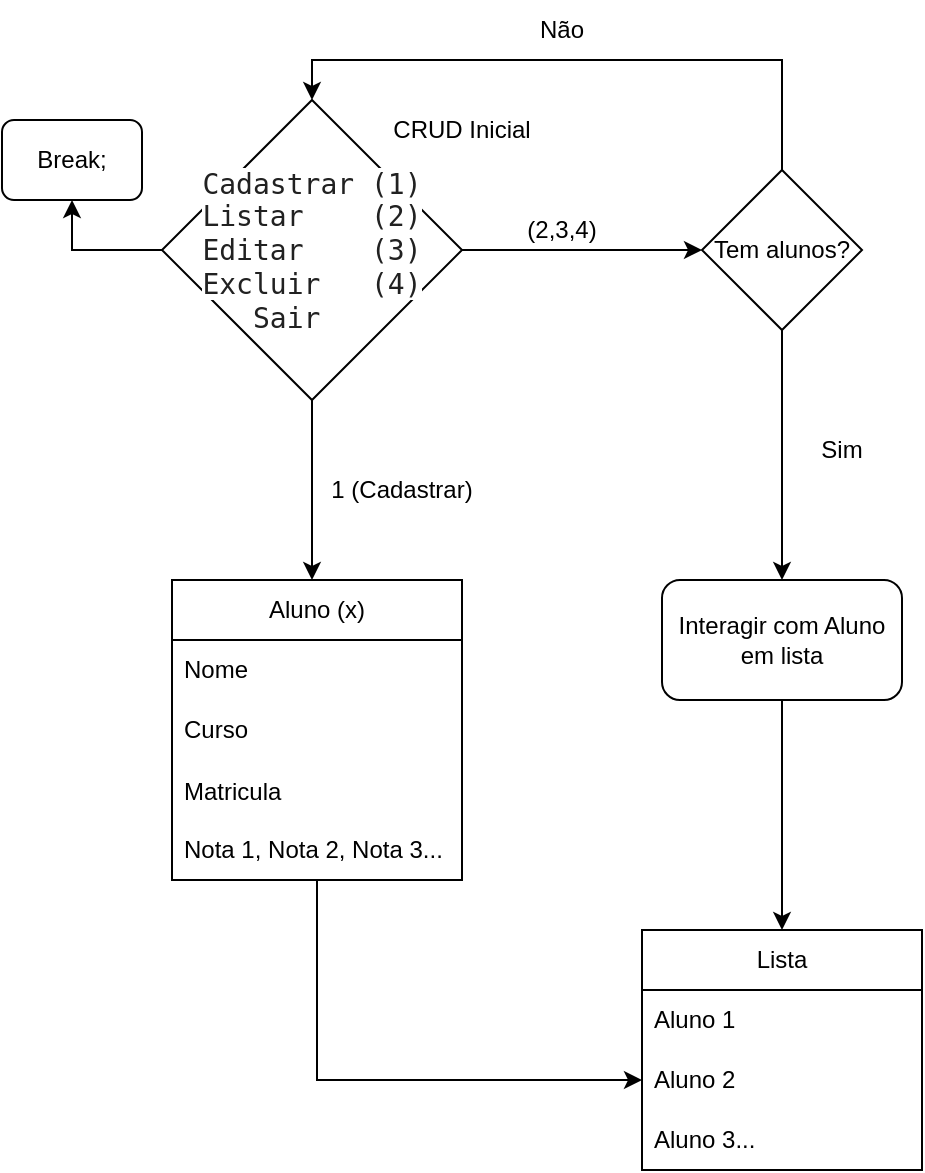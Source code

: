 <mxfile version="24.7.6">
  <diagram id="C5RBs43oDa-KdzZeNtuy" name="Page-1">
    <mxGraphModel dx="1135" dy="564" grid="1" gridSize="10" guides="1" tooltips="1" connect="1" arrows="1" fold="1" page="1" pageScale="1" pageWidth="827" pageHeight="1169" math="0" shadow="0">
      <root>
        <mxCell id="WIyWlLk6GJQsqaUBKTNV-0" />
        <mxCell id="WIyWlLk6GJQsqaUBKTNV-1" parent="WIyWlLk6GJQsqaUBKTNV-0" />
        <mxCell id="csAmGph3_gDk71kDCtUz-24" style="edgeStyle=orthogonalEdgeStyle;rounded=0;orthogonalLoop=1;jettySize=auto;html=1;entryX=0;entryY=0.5;entryDx=0;entryDy=0;" edge="1" parent="WIyWlLk6GJQsqaUBKTNV-1" source="csAmGph3_gDk71kDCtUz-8" target="csAmGph3_gDk71kDCtUz-30">
          <mxGeometry relative="1" as="geometry">
            <mxPoint x="490" y="485" as="targetPoint" />
          </mxGeometry>
        </mxCell>
        <mxCell id="csAmGph3_gDk71kDCtUz-8" value="Aluno (x)" style="swimlane;fontStyle=0;childLayout=stackLayout;horizontal=1;startSize=30;horizontalStack=0;resizeParent=1;resizeParentMax=0;resizeLast=0;collapsible=1;marginBottom=0;whiteSpace=wrap;html=1;verticalAlign=middle;swimlaneFillColor=none;gradientColor=none;" vertex="1" parent="WIyWlLk6GJQsqaUBKTNV-1">
          <mxGeometry x="285" y="410" width="145" height="150" as="geometry" />
        </mxCell>
        <mxCell id="csAmGph3_gDk71kDCtUz-9" value="Nome" style="text;strokeColor=none;fillColor=none;align=left;verticalAlign=middle;spacingLeft=4;spacingRight=4;overflow=hidden;points=[[0,0.5],[1,0.5]];portConstraint=eastwest;rotatable=0;whiteSpace=wrap;html=1;" vertex="1" parent="csAmGph3_gDk71kDCtUz-8">
          <mxGeometry y="30" width="145" height="30" as="geometry" />
        </mxCell>
        <mxCell id="csAmGph3_gDk71kDCtUz-10" value="Curso" style="text;strokeColor=none;fillColor=none;align=left;verticalAlign=middle;spacingLeft=4;spacingRight=4;overflow=hidden;points=[[0,0.5],[1,0.5]];portConstraint=eastwest;rotatable=0;whiteSpace=wrap;html=1;" vertex="1" parent="csAmGph3_gDk71kDCtUz-8">
          <mxGeometry y="60" width="145" height="30" as="geometry" />
        </mxCell>
        <mxCell id="csAmGph3_gDk71kDCtUz-11" value="Matricula&lt;div&gt;&lt;br&gt;&lt;/div&gt;&lt;div&gt;Nota 1, Nota 2, Nota 3...&lt;/div&gt;" style="text;strokeColor=none;fillColor=none;align=left;verticalAlign=middle;spacingLeft=4;spacingRight=4;overflow=hidden;points=[[0,0.5],[1,0.5]];portConstraint=eastwest;rotatable=0;whiteSpace=wrap;html=1;" vertex="1" parent="csAmGph3_gDk71kDCtUz-8">
          <mxGeometry y="90" width="145" height="60" as="geometry" />
        </mxCell>
        <mxCell id="csAmGph3_gDk71kDCtUz-4" style="edgeStyle=orthogonalEdgeStyle;rounded=0;orthogonalLoop=1;jettySize=auto;html=1;" edge="1" parent="WIyWlLk6GJQsqaUBKTNV-1" source="csAmGph3_gDk71kDCtUz-1">
          <mxGeometry relative="1" as="geometry">
            <mxPoint x="355" y="410" as="targetPoint" />
          </mxGeometry>
        </mxCell>
        <mxCell id="csAmGph3_gDk71kDCtUz-17" style="edgeStyle=orthogonalEdgeStyle;rounded=0;orthogonalLoop=1;jettySize=auto;html=1;entryX=0;entryY=0.5;entryDx=0;entryDy=0;" edge="1" parent="WIyWlLk6GJQsqaUBKTNV-1" source="csAmGph3_gDk71kDCtUz-1" target="csAmGph3_gDk71kDCtUz-16">
          <mxGeometry relative="1" as="geometry">
            <mxPoint x="520" y="245" as="targetPoint" />
          </mxGeometry>
        </mxCell>
        <mxCell id="csAmGph3_gDk71kDCtUz-36" style="edgeStyle=orthogonalEdgeStyle;rounded=0;orthogonalLoop=1;jettySize=auto;html=1;entryX=0.5;entryY=1;entryDx=0;entryDy=0;" edge="1" parent="WIyWlLk6GJQsqaUBKTNV-1" source="csAmGph3_gDk71kDCtUz-1" target="csAmGph3_gDk71kDCtUz-37">
          <mxGeometry relative="1" as="geometry">
            <mxPoint x="260" y="200" as="targetPoint" />
          </mxGeometry>
        </mxCell>
        <mxCell id="csAmGph3_gDk71kDCtUz-1" value="&lt;span style=&quot;color: rgb(33, 33, 33); font-family: monospace; font-size: 14px; text-align: start; white-space: pre; background-color: rgb(255, 255, 255);&quot;&gt;Cadastrar (1)&lt;br&gt;Listar    (2)&lt;br&gt;Editar    (3)&lt;br&gt;Excluir   (4)&lt;/span&gt;&lt;div&gt;&lt;span style=&quot;background-color: rgb(255, 255, 255); color: rgb(33, 33, 33); font-family: monospace; font-size: 14px; text-align: start; white-space: pre;&quot;&gt;Sair   &lt;/span&gt;&lt;/div&gt;" style="rhombus;whiteSpace=wrap;html=1;" vertex="1" parent="WIyWlLk6GJQsqaUBKTNV-1">
          <mxGeometry x="280" y="170" width="150" height="150" as="geometry" />
        </mxCell>
        <mxCell id="csAmGph3_gDk71kDCtUz-2" value="CRUD Inicial" style="text;strokeColor=none;align=center;fillColor=none;html=1;verticalAlign=middle;whiteSpace=wrap;rounded=0;" vertex="1" parent="WIyWlLk6GJQsqaUBKTNV-1">
          <mxGeometry x="390" y="170" width="80" height="30" as="geometry" />
        </mxCell>
        <mxCell id="csAmGph3_gDk71kDCtUz-5" value="1 (Cadastrar)" style="text;strokeColor=none;align=center;fillColor=none;html=1;verticalAlign=middle;whiteSpace=wrap;rounded=0;" vertex="1" parent="WIyWlLk6GJQsqaUBKTNV-1">
          <mxGeometry x="360" y="350" width="80" height="30" as="geometry" />
        </mxCell>
        <mxCell id="csAmGph3_gDk71kDCtUz-21" style="edgeStyle=orthogonalEdgeStyle;rounded=0;orthogonalLoop=1;jettySize=auto;html=1;entryX=0.5;entryY=0;entryDx=0;entryDy=0;exitX=0.5;exitY=0;exitDx=0;exitDy=0;" edge="1" parent="WIyWlLk6GJQsqaUBKTNV-1" source="csAmGph3_gDk71kDCtUz-16" target="csAmGph3_gDk71kDCtUz-1">
          <mxGeometry relative="1" as="geometry">
            <Array as="points">
              <mxPoint x="590" y="150" />
              <mxPoint x="355" y="150" />
            </Array>
          </mxGeometry>
        </mxCell>
        <mxCell id="csAmGph3_gDk71kDCtUz-32" style="edgeStyle=orthogonalEdgeStyle;rounded=0;orthogonalLoop=1;jettySize=auto;html=1;entryX=0.5;entryY=0;entryDx=0;entryDy=0;" edge="1" parent="WIyWlLk6GJQsqaUBKTNV-1" source="csAmGph3_gDk71kDCtUz-16" target="csAmGph3_gDk71kDCtUz-34">
          <mxGeometry relative="1" as="geometry">
            <mxPoint x="590" y="360" as="targetPoint" />
          </mxGeometry>
        </mxCell>
        <mxCell id="csAmGph3_gDk71kDCtUz-16" value="Tem alunos?" style="rhombus;whiteSpace=wrap;html=1;" vertex="1" parent="WIyWlLk6GJQsqaUBKTNV-1">
          <mxGeometry x="550" y="205" width="80" height="80" as="geometry" />
        </mxCell>
        <mxCell id="csAmGph3_gDk71kDCtUz-19" value="Sim" style="text;strokeColor=none;align=center;fillColor=none;html=1;verticalAlign=middle;whiteSpace=wrap;rounded=0;" vertex="1" parent="WIyWlLk6GJQsqaUBKTNV-1">
          <mxGeometry x="590" y="330" width="60" height="30" as="geometry" />
        </mxCell>
        <mxCell id="csAmGph3_gDk71kDCtUz-22" value="Não" style="text;strokeColor=none;align=center;fillColor=none;html=1;verticalAlign=middle;whiteSpace=wrap;rounded=0;" vertex="1" parent="WIyWlLk6GJQsqaUBKTNV-1">
          <mxGeometry x="450" y="120" width="60" height="30" as="geometry" />
        </mxCell>
        <mxCell id="csAmGph3_gDk71kDCtUz-23" value="(2,3,4)" style="text;strokeColor=none;align=center;fillColor=none;html=1;verticalAlign=middle;whiteSpace=wrap;rounded=0;" vertex="1" parent="WIyWlLk6GJQsqaUBKTNV-1">
          <mxGeometry x="450" y="220" width="60" height="30" as="geometry" />
        </mxCell>
        <mxCell id="csAmGph3_gDk71kDCtUz-28" value="Lista" style="swimlane;fontStyle=0;childLayout=stackLayout;horizontal=1;startSize=30;horizontalStack=0;resizeParent=1;resizeParentMax=0;resizeLast=0;collapsible=1;marginBottom=0;whiteSpace=wrap;html=1;" vertex="1" parent="WIyWlLk6GJQsqaUBKTNV-1">
          <mxGeometry x="520" y="585" width="140" height="120" as="geometry" />
        </mxCell>
        <mxCell id="csAmGph3_gDk71kDCtUz-29" value="Aluno 1&lt;span style=&quot;white-space: pre;&quot;&gt;&#x9;&lt;/span&gt;" style="text;strokeColor=none;fillColor=none;align=left;verticalAlign=middle;spacingLeft=4;spacingRight=4;overflow=hidden;points=[[0,0.5],[1,0.5]];portConstraint=eastwest;rotatable=0;whiteSpace=wrap;html=1;" vertex="1" parent="csAmGph3_gDk71kDCtUz-28">
          <mxGeometry y="30" width="140" height="30" as="geometry" />
        </mxCell>
        <mxCell id="csAmGph3_gDk71kDCtUz-30" value="Aluno 2" style="text;strokeColor=none;fillColor=none;align=left;verticalAlign=middle;spacingLeft=4;spacingRight=4;overflow=hidden;points=[[0,0.5],[1,0.5]];portConstraint=eastwest;rotatable=0;whiteSpace=wrap;html=1;" vertex="1" parent="csAmGph3_gDk71kDCtUz-28">
          <mxGeometry y="60" width="140" height="30" as="geometry" />
        </mxCell>
        <mxCell id="csAmGph3_gDk71kDCtUz-31" value="Aluno 3..." style="text;strokeColor=none;fillColor=none;align=left;verticalAlign=middle;spacingLeft=4;spacingRight=4;overflow=hidden;points=[[0,0.5],[1,0.5]];portConstraint=eastwest;rotatable=0;whiteSpace=wrap;html=1;" vertex="1" parent="csAmGph3_gDk71kDCtUz-28">
          <mxGeometry y="90" width="140" height="30" as="geometry" />
        </mxCell>
        <mxCell id="csAmGph3_gDk71kDCtUz-35" style="edgeStyle=orthogonalEdgeStyle;rounded=0;orthogonalLoop=1;jettySize=auto;html=1;entryX=0.5;entryY=0;entryDx=0;entryDy=0;" edge="1" parent="WIyWlLk6GJQsqaUBKTNV-1" source="csAmGph3_gDk71kDCtUz-34" target="csAmGph3_gDk71kDCtUz-28">
          <mxGeometry relative="1" as="geometry" />
        </mxCell>
        <mxCell id="csAmGph3_gDk71kDCtUz-34" value="Interagir com Aluno em lista" style="rounded=1;whiteSpace=wrap;html=1;" vertex="1" parent="WIyWlLk6GJQsqaUBKTNV-1">
          <mxGeometry x="530" y="410" width="120" height="60" as="geometry" />
        </mxCell>
        <mxCell id="csAmGph3_gDk71kDCtUz-37" value="Break;" style="rounded=1;whiteSpace=wrap;html=1;" vertex="1" parent="WIyWlLk6GJQsqaUBKTNV-1">
          <mxGeometry x="200" y="180" width="70" height="40" as="geometry" />
        </mxCell>
      </root>
    </mxGraphModel>
  </diagram>
</mxfile>

